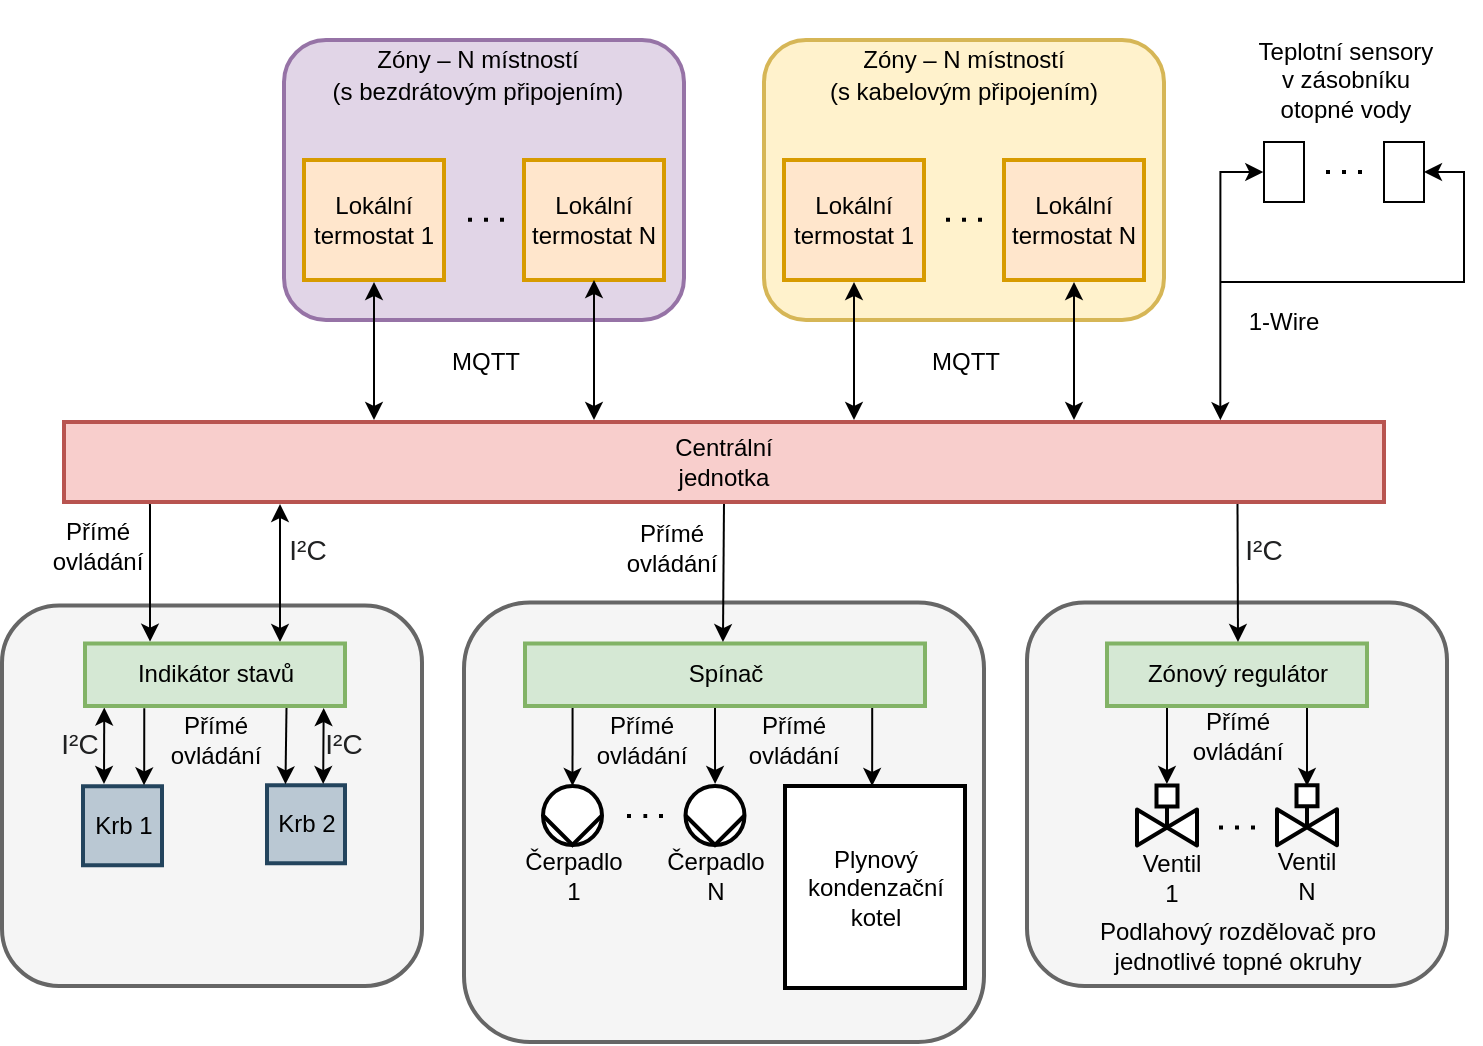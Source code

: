 <mxfile version="13.10.0" type="device"><diagram id="OQWnciAQnM_iIbDHGHQT" name="Page-1"><mxGraphModel dx="920" dy="764" grid="1" gridSize="10" guides="1" tooltips="1" connect="1" arrows="1" fold="1" page="1" pageScale="1" pageWidth="827" pageHeight="1169" math="1" shadow="0"><root><mxCell id="0"/><mxCell id="1" parent="0"/><mxCell id="rNNqhviS-toqoHtGZwfO-22" value="" style="rounded=1;whiteSpace=wrap;html=1;strokeWidth=2;strokeColor=#9673a6;fillColor=#e1d5e7;" parent="1" vertex="1"><mxGeometry x="200" y="159" width="200" height="140" as="geometry"/></mxCell><mxCell id="rNNqhviS-toqoHtGZwfO-32" value="" style="rounded=1;whiteSpace=wrap;html=1;strokeWidth=2;strokeColor=#d6b656;fillColor=#fff2cc;" parent="1" vertex="1"><mxGeometry x="440" y="159" width="200" height="140" as="geometry"/></mxCell><mxCell id="rNNqhviS-toqoHtGZwfO-74" value="" style="rounded=1;whiteSpace=wrap;html=1;strokeWidth=2;strokeColor=#666666;fontColor=#333333;fillColor=#f5f5f5;" parent="1" vertex="1"><mxGeometry x="571.5" y="440.25" width="210" height="191.75" as="geometry"/></mxCell><mxCell id="rNNqhviS-toqoHtGZwfO-81" style="edgeStyle=orthogonalEdgeStyle;rounded=0;orthogonalLoop=1;jettySize=auto;html=1;startArrow=classic;startFill=1;endArrow=none;endFill=0;entryX=0.839;entryY=1.003;entryDx=0;entryDy=0;entryPerimeter=0;" parent="1" target="rNNqhviS-toqoHtGZwfO-60" edge="1"><mxGeometry relative="1" as="geometry"><mxPoint x="711.5" y="532" as="sourcePoint"/><Array as="points"><mxPoint x="711.5" y="492"/></Array></mxGeometry></mxCell><mxCell id="C-ky9rX12c1Sp_fLIFlz-12" value="" style="rounded=1;whiteSpace=wrap;html=1;strokeWidth=2;strokeColor=#666666;fontColor=#333333;fillColor=#f5f5f5;" parent="1" vertex="1"><mxGeometry x="59" y="441.75" width="210" height="190.25" as="geometry"/></mxCell><mxCell id="C-ky9rX12c1Sp_fLIFlz-14" style="edgeStyle=orthogonalEdgeStyle;rounded=0;orthogonalLoop=1;jettySize=auto;html=1;startArrow=none;startFill=0;endArrow=classic;endFill=1;entryX=0.498;entryY=-0.026;entryDx=0;entryDy=0;entryPerimeter=0;" parent="1" source="rNNqhviS-toqoHtGZwfO-60" target="rNNqhviS-toqoHtGZwfO-65" edge="1"><mxGeometry relative="1" as="geometry"><Array as="points"><mxPoint x="641.5" y="522"/><mxPoint x="641.5" y="522"/></Array></mxGeometry></mxCell><mxCell id="rNNqhviS-toqoHtGZwfO-60" value="Zónový regulátor" style="rounded=0;whiteSpace=wrap;html=1;strokeWidth=2;fillColor=#d5e8d4;strokeColor=#82b366;" parent="1" vertex="1"><mxGeometry x="611.5" y="460.75" width="130" height="31.25" as="geometry"/></mxCell><mxCell id="C-ky9rX12c1Sp_fLIFlz-6" value="" style="rounded=1;whiteSpace=wrap;html=1;strokeWidth=2;fillColor=#f5f5f5;strokeColor=#666666;fontColor=#333333;" parent="1" vertex="1"><mxGeometry x="290" y="440.25" width="260" height="219.75" as="geometry"/></mxCell><mxCell id="rNNqhviS-toqoHtGZwfO-63" style="edgeStyle=orthogonalEdgeStyle;rounded=0;orthogonalLoop=1;jettySize=auto;html=1;exitX=0.889;exitY=0.979;exitDx=0;exitDy=0;startArrow=none;startFill=0;endArrow=classic;endFill=1;exitPerimeter=0;" parent="1" source="rNNqhviS-toqoHtGZwfO-1" edge="1"><mxGeometry relative="1" as="geometry"><mxPoint x="677" y="460" as="targetPoint"/><Array as="points"><mxPoint x="676" y="389"/></Array></mxGeometry></mxCell><mxCell id="rNNqhviS-toqoHtGZwfO-12" style="edgeStyle=orthogonalEdgeStyle;rounded=0;orthogonalLoop=1;jettySize=auto;html=1;exitX=0.5;exitY=1;exitDx=0;exitDy=0;startArrow=classic;startFill=1;" parent="1" edge="1"><mxGeometry relative="1" as="geometry"><mxPoint x="560.5" y="432" as="sourcePoint"/><mxPoint x="560.5" y="432" as="targetPoint"/></mxGeometry></mxCell><mxCell id="rNNqhviS-toqoHtGZwfO-31" value="" style="endArrow=none;dashed=1;html=1;dashPattern=1 3;strokeWidth=2;" parent="1" edge="1"><mxGeometry x="436" y="158.9" width="50" height="50" as="geometry"><mxPoint x="549" y="248.9" as="sourcePoint"/><mxPoint x="529" y="248.9" as="targetPoint"/></mxGeometry></mxCell><mxCell id="rNNqhviS-toqoHtGZwfO-33" value="Zóny – N místností" style="text;html=1;strokeColor=none;fillColor=none;align=center;verticalAlign=middle;whiteSpace=wrap;rounded=0;" parent="1" vertex="1"><mxGeometry x="475" y="159" width="130" height="20" as="geometry"/></mxCell><mxCell id="rNNqhviS-toqoHtGZwfO-34" value="(s kabelovým připojením)" style="text;html=1;strokeColor=none;fillColor=none;align=center;verticalAlign=middle;whiteSpace=wrap;rounded=0;" parent="1" vertex="1"><mxGeometry x="445" y="175" width="190" height="20" as="geometry"/></mxCell><mxCell id="rNNqhviS-toqoHtGZwfO-21" value="" style="endArrow=none;dashed=1;html=1;dashPattern=1 3;strokeWidth=2;" parent="1" edge="1"><mxGeometry x="197" y="158.9" width="50" height="50" as="geometry"><mxPoint x="310" y="248.9" as="sourcePoint"/><mxPoint x="290" y="248.9" as="targetPoint"/></mxGeometry></mxCell><mxCell id="rNNqhviS-toqoHtGZwfO-23" value="Zóny – N místností" style="text;html=1;strokeColor=none;fillColor=none;align=center;verticalAlign=middle;whiteSpace=wrap;rounded=0;" parent="1" vertex="1"><mxGeometry x="232" y="159" width="130" height="20" as="geometry"/></mxCell><mxCell id="rNNqhviS-toqoHtGZwfO-24" value="(s bezdrátovým připojením)" style="text;html=1;strokeColor=none;fillColor=none;align=center;verticalAlign=middle;whiteSpace=wrap;rounded=0;" parent="1" vertex="1"><mxGeometry x="202" y="175" width="190" height="20" as="geometry"/></mxCell><mxCell id="rNNqhviS-toqoHtGZwfO-65" value="" style="verticalLabelPosition=bottom;align=center;html=1;verticalAlign=top;pointerEvents=1;dashed=0;shape=mxgraph.pid2valves.valve;valveType=gate;actuator=powered;strokeWidth=2;" parent="1" vertex="1"><mxGeometry x="626.5" y="531.75" width="30" height="30" as="geometry"/></mxCell><mxCell id="rNNqhviS-toqoHtGZwfO-66" value="" style="part=1;strokeColor=none;fillColor=none;fontStyle=1;fontSize=14;" parent="rNNqhviS-toqoHtGZwfO-65" vertex="1"><mxGeometry x="9.75" width="10.5" height="10.5" as="geometry"/></mxCell><mxCell id="rNNqhviS-toqoHtGZwfO-67" value="" style="verticalLabelPosition=bottom;align=center;html=1;verticalAlign=top;pointerEvents=1;dashed=0;shape=mxgraph.pid2valves.valve;valveType=gate;actuator=powered;strokeWidth=2;" parent="1" vertex="1"><mxGeometry x="696.5" y="531.63" width="30" height="30" as="geometry"/></mxCell><mxCell id="rNNqhviS-toqoHtGZwfO-68" value="" style="part=1;strokeColor=none;fillColor=none;fontStyle=1;fontSize=14;" parent="rNNqhviS-toqoHtGZwfO-67" vertex="1"><mxGeometry x="9.75" width="10.5" height="10.5" as="geometry"/></mxCell><mxCell id="rNNqhviS-toqoHtGZwfO-71" value="" style="endArrow=none;dashed=1;html=1;dashPattern=1 3;strokeWidth=2;" parent="1" edge="1"><mxGeometry x="572.5" y="462.76" width="50" height="50" as="geometry"><mxPoint x="685.5" y="552.76" as="sourcePoint"/><mxPoint x="665.5" y="552.76" as="targetPoint"/></mxGeometry></mxCell><mxCell id="rNNqhviS-toqoHtGZwfO-72" value="Ventil 1" style="text;html=1;strokeColor=none;fillColor=none;align=center;verticalAlign=middle;whiteSpace=wrap;rounded=0;" parent="1" vertex="1"><mxGeometry x="626.5" y="567.5" width="34" height="20" as="geometry"/></mxCell><mxCell id="rNNqhviS-toqoHtGZwfO-73" value="Ventil N" style="text;html=1;strokeColor=none;fillColor=none;align=center;verticalAlign=middle;whiteSpace=wrap;rounded=0;" parent="1" vertex="1"><mxGeometry x="694" y="566.63" width="35" height="20" as="geometry"/></mxCell><mxCell id="rNNqhviS-toqoHtGZwfO-75" value="Podlahový rozdělovač pro jednotlivé topné okruhy" style="text;html=1;strokeColor=none;fillColor=none;align=center;verticalAlign=middle;whiteSpace=wrap;rounded=0;" parent="1" vertex="1"><mxGeometry x="581.5" y="602" width="190" height="20" as="geometry"/></mxCell><mxCell id="rNNqhviS-toqoHtGZwfO-84" value="" style="shape=mxgraph.pid.pumps_-_iso.pump_(liquid);html=1;pointerEvents=1;align=center;verticalLabelPosition=bottom;verticalAlign=top;dashed=0;strokeWidth=2;aspect=fixed;rotation=90;" parent="1" vertex="1"><mxGeometry x="329.5" y="532" width="29.5" height="29.5" as="geometry"/></mxCell><mxCell id="rNNqhviS-toqoHtGZwfO-87" style="edgeStyle=orthogonalEdgeStyle;rounded=0;orthogonalLoop=1;jettySize=auto;html=1;startArrow=classic;startFill=1;endArrow=none;endFill=0;exitX=-0.036;exitY=0.499;exitDx=0;exitDy=0;exitPerimeter=0;" parent="1" source="rNNqhviS-toqoHtGZwfO-85" edge="1"><mxGeometry relative="1" as="geometry"><mxPoint x="415.5" y="532" as="sourcePoint"/><mxPoint x="415.5" y="492" as="targetPoint"/><Array as="points"><mxPoint x="415.5" y="492"/></Array></mxGeometry></mxCell><mxCell id="rNNqhviS-toqoHtGZwfO-85" value="" style="shape=mxgraph.pid.pumps_-_iso.pump_(liquid);html=1;pointerEvents=1;align=center;verticalLabelPosition=bottom;verticalAlign=top;dashed=0;strokeWidth=2;aspect=fixed;rotation=90;" parent="1" vertex="1"><mxGeometry x="400.75" y="532" width="29.5" height="29.5" as="geometry"/></mxCell><mxCell id="rNNqhviS-toqoHtGZwfO-88" value="" style="endArrow=none;dashed=1;html=1;dashPattern=1 3;strokeWidth=2;" parent="1" edge="1"><mxGeometry x="276.5" y="457" width="50" height="50" as="geometry"><mxPoint x="389.5" y="547" as="sourcePoint"/><mxPoint x="369.5" y="547" as="targetPoint"/><Array as="points"><mxPoint x="383.12" y="547.01"/></Array></mxGeometry></mxCell><mxCell id="rNNqhviS-toqoHtGZwfO-90" style="edgeStyle=orthogonalEdgeStyle;rounded=0;orthogonalLoop=1;jettySize=auto;html=1;entryX=0.868;entryY=0.998;entryDx=0;entryDy=0;entryPerimeter=0;startArrow=classic;startFill=1;endArrow=none;endFill=0;exitX=0.484;exitY=0;exitDx=0;exitDy=0;exitPerimeter=0;" parent="1" source="rNNqhviS-toqoHtGZwfO-89" target="rNNqhviS-toqoHtGZwfO-59" edge="1"><mxGeometry relative="1" as="geometry"><Array as="points"/></mxGeometry></mxCell><mxCell id="rNNqhviS-toqoHtGZwfO-89" value="Plynový kondenzační kotel" style="rounded=0;whiteSpace=wrap;html=1;strokeWidth=2;" parent="1" vertex="1"><mxGeometry x="450.5" y="532" width="90" height="101" as="geometry"/></mxCell><mxCell id="rNNqhviS-toqoHtGZwfO-92" value="Čerpadlo 1" style="text;html=1;strokeColor=none;fillColor=none;align=center;verticalAlign=middle;whiteSpace=wrap;rounded=0;" parent="1" vertex="1"><mxGeometry x="318.5" y="567" width="51.5" height="20" as="geometry"/></mxCell><mxCell id="rNNqhviS-toqoHtGZwfO-93" value="Čerpadlo N" style="text;html=1;strokeColor=none;fillColor=none;align=center;verticalAlign=middle;whiteSpace=wrap;rounded=0;" parent="1" vertex="1"><mxGeometry x="389.5" y="567" width="51.5" height="20" as="geometry"/></mxCell><mxCell id="C-ky9rX12c1Sp_fLIFlz-1" value="Krb 2" style="whiteSpace=wrap;html=1;aspect=fixed;fillColor=#bac8d3;strokeWidth=2;strokeColor=#23445d;" parent="1" vertex="1"><mxGeometry x="191.5" y="531.63" width="39" height="39" as="geometry"/></mxCell><mxCell id="C-ky9rX12c1Sp_fLIFlz-2" value="Krb 1" style="whiteSpace=wrap;html=1;aspect=fixed;fillColor=#bac8d3;strokeWidth=2;strokeColor=#23445d;" parent="1" vertex="1"><mxGeometry x="99.5" y="532.13" width="39.5" height="39.5" as="geometry"/></mxCell><mxCell id="C-ky9rX12c1Sp_fLIFlz-15" style="edgeStyle=orthogonalEdgeStyle;rounded=0;orthogonalLoop=1;jettySize=auto;html=1;startArrow=classic;startFill=1;endArrow=none;endFill=0;exitX=0;exitY=0.5;exitDx=0;exitDy=0;exitPerimeter=0;" parent="1" source="rNNqhviS-toqoHtGZwfO-84" edge="1"><mxGeometry relative="1" as="geometry"><mxPoint x="344.13" y="532" as="sourcePoint"/><mxPoint x="344.13" y="492" as="targetPoint"/><Array as="points"><mxPoint x="344.5" y="492"/></Array></mxGeometry></mxCell><mxCell id="C-ky9rX12c1Sp_fLIFlz-18" style="edgeStyle=orthogonalEdgeStyle;rounded=0;orthogonalLoop=1;jettySize=auto;html=1;entryX=0.5;entryY=0;entryDx=0;entryDy=0;startArrow=none;startFill=0;endArrow=classic;endFill=1;exitX=0.228;exitY=1.035;exitDx=0;exitDy=0;exitPerimeter=0;" parent="1" source="C-ky9rX12c1Sp_fLIFlz-5" edge="1"><mxGeometry relative="1" as="geometry"><mxPoint x="130.05" y="491.5" as="sourcePoint"/><mxPoint x="130" y="531.63" as="targetPoint"/><Array as="points"><mxPoint x="130" y="525"/><mxPoint x="130" y="525"/></Array></mxGeometry></mxCell><mxCell id="TtT3A8iglEBPr6birOV--1" value="Lokální termostat N" style="whiteSpace=wrap;html=1;strokeWidth=2;fillColor=#ffe6cc;strokeColor=#d79b00;" parent="1" vertex="1"><mxGeometry x="560" y="219" width="70" height="60" as="geometry"/></mxCell><mxCell id="TtT3A8iglEBPr6birOV--3" value="Lokální termostat N" style="whiteSpace=wrap;html=1;strokeWidth=2;fillColor=#ffe6cc;strokeColor=#d79b00;" parent="1" vertex="1"><mxGeometry x="320" y="219" width="70" height="60" as="geometry"/></mxCell><mxCell id="TtT3A8iglEBPr6birOV--2" value="Lokální termostat 1" style="whiteSpace=wrap;html=1;strokeWidth=2;fillColor=#ffe6cc;strokeColor=#d79b00;" parent="1" vertex="1"><mxGeometry x="210" y="219" width="70" height="60" as="geometry"/></mxCell><mxCell id="rNNqhviS-toqoHtGZwfO-29" value="Lokální termostat 1" style="whiteSpace=wrap;html=1;strokeWidth=2;fillColor=#ffe6cc;strokeColor=#d79b00;" parent="1" vertex="1"><mxGeometry x="450" y="219" width="70" height="60" as="geometry"/></mxCell><mxCell id="rNNqhviS-toqoHtGZwfO-59" value="Spínač" style="rounded=0;whiteSpace=wrap;html=1;strokeWidth=2;fillColor=#d5e8d4;strokeColor=#82b366;" parent="1" vertex="1"><mxGeometry x="320.5" y="460.75" width="200" height="31.25" as="geometry"/></mxCell><mxCell id="VQHXvXNwqMxUp8Nu4b-u-8" value="MQTT" style="text;html=1;strokeColor=none;fillColor=none;align=center;verticalAlign=middle;whiteSpace=wrap;rounded=0;" parent="1" vertex="1"><mxGeometry x="280.5" y="310" width="40" height="20" as="geometry"/></mxCell><mxCell id="VQHXvXNwqMxUp8Nu4b-u-10" value="MQTT" style="text;html=1;strokeColor=none;fillColor=none;align=center;verticalAlign=middle;whiteSpace=wrap;rounded=0;" parent="1" vertex="1"><mxGeometry x="520.5" y="310" width="40" height="20" as="geometry"/></mxCell><mxCell id="VQHXvXNwqMxUp8Nu4b-u-12" value="&lt;span style=&quot;color: rgb(32 , 33 , 34) ; font-size: 14px ; background-color: rgb(255 , 255 , 255)&quot;&gt;I²C&lt;/span&gt;" style="text;html=1;strokeColor=none;fillColor=none;align=center;verticalAlign=middle;whiteSpace=wrap;rounded=0;" parent="1" vertex="1"><mxGeometry x="192" y="404" width="40" height="20" as="geometry"/></mxCell><mxCell id="VQHXvXNwqMxUp8Nu4b-u-13" value="Přímé ovládání" style="text;html=1;strokeColor=none;fillColor=none;align=center;verticalAlign=middle;whiteSpace=wrap;rounded=0;" parent="1" vertex="1"><mxGeometry x="87" y="402" width="40" height="20" as="geometry"/></mxCell><mxCell id="VQHXvXNwqMxUp8Nu4b-u-15" style="edgeStyle=orthogonalEdgeStyle;rounded=0;orthogonalLoop=1;jettySize=auto;html=1;startArrow=classic;startFill=1;endArrow=classic;endFill=1;exitX=0.074;exitY=1.025;exitDx=0;exitDy=0;exitPerimeter=0;" parent="1" source="C-ky9rX12c1Sp_fLIFlz-5" edge="1"><mxGeometry relative="1" as="geometry"><Array as="points"/><mxPoint x="110.27" y="492.156" as="sourcePoint"/><mxPoint x="110" y="531" as="targetPoint"/></mxGeometry></mxCell><mxCell id="VQHXvXNwqMxUp8Nu4b-u-16" value="&lt;span style=&quot;color: rgb(32 , 33 , 34) ; font-size: 14px&quot;&gt;I²C&lt;/span&gt;" style="text;html=1;strokeColor=none;fillColor=none;align=center;verticalAlign=middle;whiteSpace=wrap;rounded=0;" parent="1" vertex="1"><mxGeometry x="210" y="501" width="40" height="20" as="geometry"/></mxCell><mxCell id="VQHXvXNwqMxUp8Nu4b-u-18" value="Přímé ovládání" style="text;html=1;strokeColor=none;fillColor=none;align=center;verticalAlign=middle;whiteSpace=wrap;rounded=0;" parent="1" vertex="1"><mxGeometry x="374" y="403" width="40" height="20" as="geometry"/></mxCell><mxCell id="VQHXvXNwqMxUp8Nu4b-u-19" value="&lt;span style=&quot;color: rgb(32, 33, 34); font-size: 14px;&quot;&gt;I²C&lt;/span&gt;" style="text;html=1;strokeColor=none;fillColor=none;align=center;verticalAlign=middle;whiteSpace=wrap;rounded=0;labelBackgroundColor=none;" parent="1" vertex="1"><mxGeometry x="670" y="404" width="40" height="20" as="geometry"/></mxCell><mxCell id="VQHXvXNwqMxUp8Nu4b-u-20" value="Přímé ovládání" style="text;html=1;strokeColor=none;fillColor=none;align=center;verticalAlign=middle;whiteSpace=wrap;rounded=0;" parent="1" vertex="1"><mxGeometry x="656.5" y="497" width="40" height="20" as="geometry"/></mxCell><mxCell id="VQHXvXNwqMxUp8Nu4b-u-22" value="Přímé ovládání" style="text;html=1;strokeColor=none;fillColor=none;align=center;verticalAlign=middle;whiteSpace=wrap;rounded=0;" parent="1" vertex="1"><mxGeometry x="359" y="499" width="40" height="20" as="geometry"/></mxCell><mxCell id="VQHXvXNwqMxUp8Nu4b-u-23" value="Přímé ovládání" style="text;html=1;strokeColor=none;fillColor=none;align=center;verticalAlign=middle;whiteSpace=wrap;rounded=0;" parent="1" vertex="1"><mxGeometry x="435" y="499" width="40" height="20" as="geometry"/></mxCell><mxCell id="VQHXvXNwqMxUp8Nu4b-u-25" style="edgeStyle=orthogonalEdgeStyle;rounded=0;orthogonalLoop=1;jettySize=auto;html=1;startArrow=classic;startFill=1;endArrow=classic;endFill=1;" parent="1" edge="1"><mxGeometry relative="1" as="geometry"><mxPoint x="485" y="280" as="sourcePoint"/><mxPoint x="485" y="349" as="targetPoint"/></mxGeometry></mxCell><mxCell id="VQHXvXNwqMxUp8Nu4b-u-26" style="edgeStyle=orthogonalEdgeStyle;rounded=0;orthogonalLoop=1;jettySize=auto;html=1;startArrow=classic;startFill=1;endArrow=classic;endFill=1;" parent="1" source="TtT3A8iglEBPr6birOV--3" edge="1"><mxGeometry relative="1" as="geometry"><mxPoint x="355" y="349" as="targetPoint"/></mxGeometry></mxCell><mxCell id="VQHXvXNwqMxUp8Nu4b-u-6" style="edgeStyle=orthogonalEdgeStyle;rounded=0;orthogonalLoop=1;jettySize=auto;html=1;startArrow=classic;startFill=1;" parent="1" edge="1"><mxGeometry relative="1" as="geometry"><mxPoint x="245" y="280" as="sourcePoint"/><mxPoint x="245" y="349" as="targetPoint"/></mxGeometry></mxCell><mxCell id="VQHXvXNwqMxUp8Nu4b-u-5" style="edgeStyle=orthogonalEdgeStyle;rounded=0;orthogonalLoop=1;jettySize=auto;html=1;startArrow=classic;startFill=1;" parent="1" edge="1"><mxGeometry relative="1" as="geometry"><mxPoint x="595" y="280" as="sourcePoint"/><mxPoint x="595" y="349" as="targetPoint"/></mxGeometry></mxCell><mxCell id="VQHXvXNwqMxUp8Nu4b-u-11" style="edgeStyle=orthogonalEdgeStyle;rounded=0;orthogonalLoop=1;jettySize=auto;html=1;exitX=0.25;exitY=-0.03;exitDx=0;exitDy=0;entryX=0.065;entryY=1.001;entryDx=0;entryDy=0;startArrow=classic;startFill=1;endArrow=none;endFill=0;entryPerimeter=0;exitPerimeter=0;" parent="1" source="C-ky9rX12c1Sp_fLIFlz-5" target="rNNqhviS-toqoHtGZwfO-1" edge="1"><mxGeometry relative="1" as="geometry"><Array as="points"><mxPoint x="133" y="392"/></Array></mxGeometry></mxCell><mxCell id="VQHXvXNwqMxUp8Nu4b-u-27" style="edgeStyle=orthogonalEdgeStyle;rounded=0;orthogonalLoop=1;jettySize=auto;html=1;exitX=0.5;exitY=1;exitDx=0;exitDy=0;entryX=0.498;entryY=0.09;entryDx=0;entryDy=0;entryPerimeter=0;startArrow=none;startFill=0;endArrow=classic;endFill=1;" parent="1" source="rNNqhviS-toqoHtGZwfO-1" target="C-ky9rX12c1Sp_fLIFlz-6" edge="1"><mxGeometry relative="1" as="geometry"><Array as="points"><mxPoint x="419" y="390"/></Array></mxGeometry></mxCell><mxCell id="rNNqhviS-toqoHtGZwfO-1" value="Centrální&lt;br&gt;jednotka" style="whiteSpace=wrap;html=1;fillColor=#f8cecc;strokeWidth=2;strokeColor=#b85450;" parent="1" vertex="1"><mxGeometry x="90" y="350" width="660" height="40" as="geometry"/></mxCell><mxCell id="C-ky9rX12c1Sp_fLIFlz-8" style="edgeStyle=orthogonalEdgeStyle;rounded=0;orthogonalLoop=1;jettySize=auto;html=1;startArrow=classic;startFill=1;" parent="1" edge="1"><mxGeometry relative="1" as="geometry"><mxPoint x="198" y="460" as="targetPoint"/><mxPoint x="198" y="391" as="sourcePoint"/><Array as="points"/></mxGeometry></mxCell><mxCell id="VQHXvXNwqMxUp8Nu4b-u-28" value="&lt;span style=&quot;color: rgb(32 , 33 , 34) ; font-size: 14px&quot;&gt;I²C&lt;/span&gt;" style="text;html=1;strokeColor=none;fillColor=none;align=center;verticalAlign=middle;whiteSpace=wrap;rounded=0;" parent="1" vertex="1"><mxGeometry x="78" y="501" width="40" height="20" as="geometry"/></mxCell><mxCell id="VQHXvXNwqMxUp8Nu4b-u-29" style="edgeStyle=orthogonalEdgeStyle;rounded=0;orthogonalLoop=1;jettySize=auto;html=1;startArrow=classic;startFill=1;endArrow=classic;endFill=1;entryX=0.72;entryY=-0.016;entryDx=0;entryDy=0;entryPerimeter=0;exitX=0.918;exitY=1.033;exitDx=0;exitDy=0;exitPerimeter=0;" parent="1" source="C-ky9rX12c1Sp_fLIFlz-5" target="C-ky9rX12c1Sp_fLIFlz-1" edge="1"><mxGeometry relative="1" as="geometry"><mxPoint x="219.81" y="492" as="sourcePoint"/><mxPoint x="220" y="530" as="targetPoint"/><Array as="points"><mxPoint x="220" y="499"/><mxPoint x="220" y="499"/></Array></mxGeometry></mxCell><mxCell id="VQHXvXNwqMxUp8Nu4b-u-30" style="edgeStyle=orthogonalEdgeStyle;rounded=0;orthogonalLoop=1;jettySize=auto;html=1;entryX=0.25;entryY=0;entryDx=0;entryDy=0;startArrow=none;startFill=0;endArrow=classic;endFill=1;exitX=0.157;exitY=1.005;exitDx=0;exitDy=0;exitPerimeter=0;" parent="1" edge="1"><mxGeometry relative="1" as="geometry"><Array as="points"><mxPoint x="200.36" y="491"/></Array><mxPoint x="201.27" y="491.156" as="sourcePoint"/><mxPoint x="200.735" y="531.13" as="targetPoint"/></mxGeometry></mxCell><mxCell id="C-ky9rX12c1Sp_fLIFlz-5" value="Indikátor stavů" style="rounded=0;whiteSpace=wrap;html=1;fillColor=#d5e8d4;strokeWidth=2;strokeColor=#82b366;" parent="1" vertex="1"><mxGeometry x="100.5" y="460.75" width="130" height="31.25" as="geometry"/></mxCell><mxCell id="VQHXvXNwqMxUp8Nu4b-u-31" value="Přímé ovládání" style="text;html=1;strokeColor=none;fillColor=none;align=center;verticalAlign=middle;whiteSpace=wrap;rounded=0;" parent="1" vertex="1"><mxGeometry x="145.5" y="499" width="40" height="20" as="geometry"/></mxCell><mxCell id="LA1kg5CEaiMelwjSd2up-3" value="" style="group" vertex="1" connectable="0" parent="1"><mxGeometry x="680" y="205" width="40" height="40" as="geometry"/></mxCell><mxCell id="LA1kg5CEaiMelwjSd2up-2" value="" style="shape=image;html=1;verticalAlign=top;verticalLabelPosition=bottom;labelBackgroundColor=#ffffff;imageAspect=0;aspect=fixed;image=https://cdn0.iconfinder.com/data/icons/good-weather-1/96/weather_icons-64-128.png;fillColor=none;" vertex="1" parent="LA1kg5CEaiMelwjSd2up-3"><mxGeometry width="40" height="40" as="geometry"/></mxCell><mxCell id="LA1kg5CEaiMelwjSd2up-1" value="" style="rounded=0;whiteSpace=wrap;html=1;fillColor=none;" vertex="1" parent="LA1kg5CEaiMelwjSd2up-3"><mxGeometry x="10" y="5" width="20" height="30" as="geometry"/></mxCell><mxCell id="LA1kg5CEaiMelwjSd2up-4" value="" style="group" vertex="1" connectable="0" parent="1"><mxGeometry x="740" y="205" width="40" height="40" as="geometry"/></mxCell><mxCell id="LA1kg5CEaiMelwjSd2up-5" value="" style="shape=image;html=1;verticalAlign=top;verticalLabelPosition=bottom;labelBackgroundColor=#ffffff;imageAspect=0;aspect=fixed;image=https://cdn0.iconfinder.com/data/icons/good-weather-1/96/weather_icons-64-128.png;fillColor=none;" vertex="1" parent="LA1kg5CEaiMelwjSd2up-4"><mxGeometry width="40" height="40" as="geometry"/></mxCell><mxCell id="LA1kg5CEaiMelwjSd2up-6" value="" style="rounded=0;whiteSpace=wrap;html=1;fillColor=none;" vertex="1" parent="LA1kg5CEaiMelwjSd2up-4"><mxGeometry x="10" y="5" width="20" height="30" as="geometry"/></mxCell><mxCell id="LA1kg5CEaiMelwjSd2up-7" value="" style="endArrow=none;dashed=1;html=1;dashPattern=1 3;strokeWidth=2;" edge="1" parent="1"><mxGeometry x="626" y="135" width="50" height="50" as="geometry"><mxPoint x="739" y="225" as="sourcePoint"/><mxPoint x="719" y="225" as="targetPoint"/></mxGeometry></mxCell><mxCell id="LA1kg5CEaiMelwjSd2up-8" style="edgeStyle=orthogonalEdgeStyle;rounded=0;orthogonalLoop=1;jettySize=auto;html=1;entryX=0.876;entryY=-0.023;entryDx=0;entryDy=0;entryPerimeter=0;exitX=-0.018;exitY=0.5;exitDx=0;exitDy=0;exitPerimeter=0;startArrow=classic;startFill=1;" edge="1" parent="1" source="LA1kg5CEaiMelwjSd2up-1" target="rNNqhviS-toqoHtGZwfO-1"><mxGeometry relative="1" as="geometry"><Array as="points"><mxPoint x="668" y="225"/></Array></mxGeometry></mxCell><mxCell id="LA1kg5CEaiMelwjSd2up-9" style="edgeStyle=orthogonalEdgeStyle;rounded=0;orthogonalLoop=1;jettySize=auto;html=1;endArrow=none;endFill=0;exitX=1;exitY=0.5;exitDx=0;exitDy=0;exitPerimeter=0;startArrow=classic;startFill=1;" edge="1" parent="1" source="LA1kg5CEaiMelwjSd2up-6"><mxGeometry relative="1" as="geometry"><mxPoint x="668" y="280" as="targetPoint"/><Array as="points"><mxPoint x="790" y="225"/><mxPoint x="790" y="280"/><mxPoint x="668" y="280"/></Array></mxGeometry></mxCell><mxCell id="LA1kg5CEaiMelwjSd2up-11" value="Teplotní sensory &lt;br&gt;v zásobníku otopné vody" style="text;html=1;strokeColor=none;fillColor=none;align=center;verticalAlign=middle;whiteSpace=wrap;rounded=0;" vertex="1" parent="1"><mxGeometry x="680.5" y="139" width="100" height="80" as="geometry"/></mxCell><mxCell id="LA1kg5CEaiMelwjSd2up-12" value="1-Wire" style="text;html=1;strokeColor=none;fillColor=none;align=center;verticalAlign=middle;whiteSpace=wrap;rounded=0;" vertex="1" parent="1"><mxGeometry x="680" y="290" width="40" height="20" as="geometry"/></mxCell></root></mxGraphModel></diagram></mxfile>